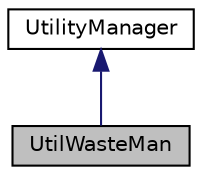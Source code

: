 digraph "UtilWasteMan"
{
 // LATEX_PDF_SIZE
  edge [fontname="Helvetica",fontsize="10",labelfontname="Helvetica",labelfontsize="10"];
  node [fontname="Helvetica",fontsize="10",shape=record];
  Node1 [label="UtilWasteMan",height=0.2,width=0.4,color="black", fillcolor="grey75", style="filled", fontcolor="black",tooltip="Represents the waste management system."];
  Node2 -> Node1 [dir="back",color="midnightblue",fontsize="10",style="solid",fontname="Helvetica"];
  Node2 [label="UtilityManager",height=0.2,width=0.4,color="black", fillcolor="white", style="filled",URL="$classUtilityManager.html",tooltip="Abstract base class for all concrete utilities in the system."];
}
